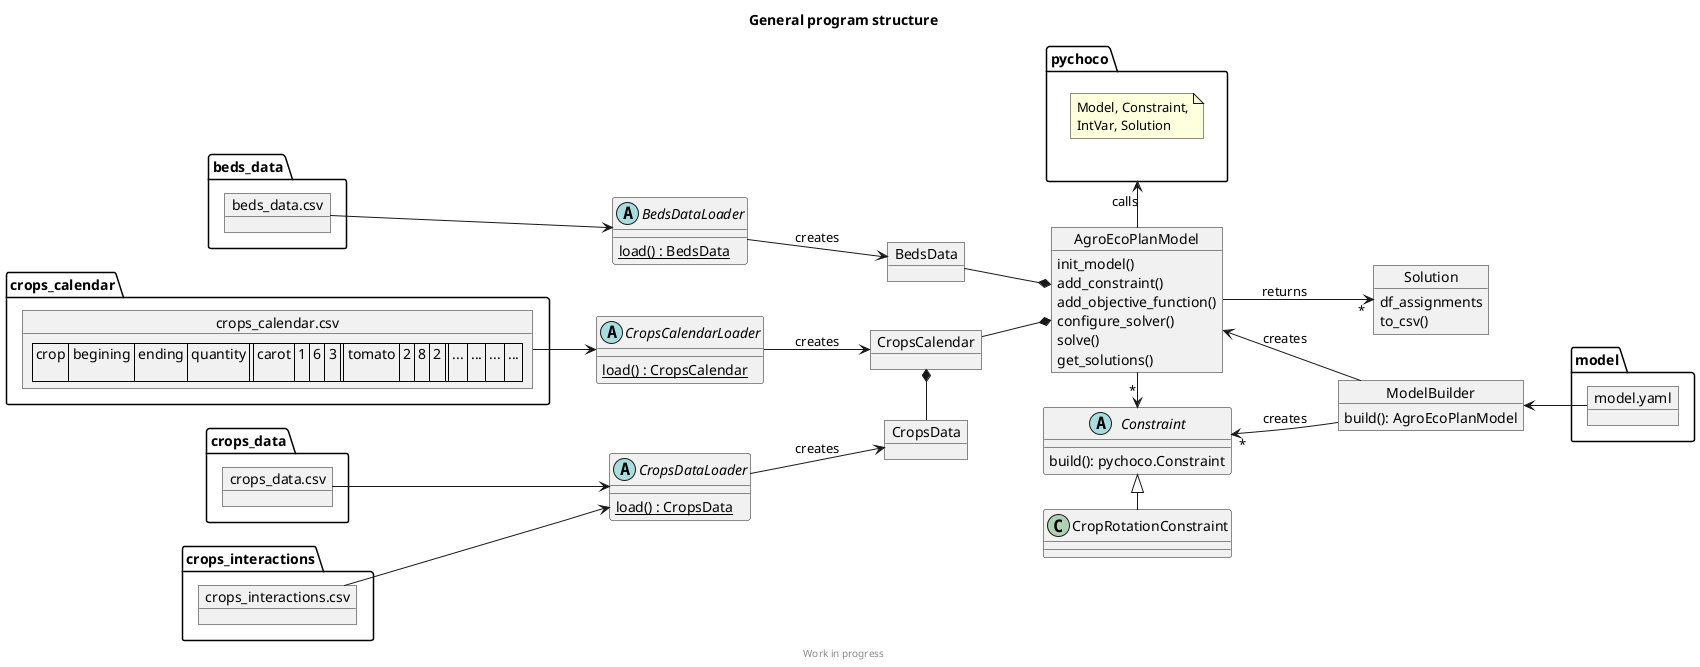 @startuml
left to right direction

title General program structure
footer Work in progress

object crops_calendar.csv {
	| crop | begining | ending | quantity |\n| carot | 1 | 6 | 3 |\n| tomato | 2 | 8 | 2 |\n| ... | ... | ... | ... |
}
object crops_data.csv
object crops_interactions.csv
object beds_data.csv


abstract class CropsCalendarLoader {
	{static} load() : CropsCalendar
}
abstract class CropsDataLoader {
	{static} load() : CropsData
}
abstract class BedsDataLoader {
	{static} load() : BedsData
}

object CropsCalendar
object CropsData
object BedsData

crops_calendar.csv --> CropsCalendarLoader
CropsCalendarLoader --> CropsCalendar : creates
crops_data.csv --> CropsDataLoader
crops_interactions.csv --> CropsDataLoader
CropsDataLoader --> CropsData : creates
beds_data.csv --> BedsDataLoader
BedsDataLoader --> BedsData : creates

CropsCalendar *- CropsData

object AgroEcoPlanModel {
	init_model()
	add_constraint()
	add_objective_function()
	configure_solver()
	solve()
	get_solutions()
}
CropsCalendar --* AgroEcoPlanModel
BedsData --* AgroEcoPlanModel
pychoco <- AgroEcoPlanModel : calls

package pychoco {
	note "Model, Constraint,\nIntVar, Solution" as n1
}

object Solution {
	df_assignments
	to_csv()
}
AgroEcoPlanModel --> "*" Solution : returns

abstract class Constraint {
	build(): pychoco.Constraint
}
class CropRotationConstraint
Constraint <|- CropRotationConstraint

AgroEcoPlanModel -> "*" Constraint

object ModelBuilder {
	build(): AgroEcoPlanModel
}
object model.yaml

ModelBuilder <-- model.yaml
Constraint "*" <-- ModelBuilder : creates
AgroEcoPlanModel <-- ModelBuilder : creates
@enduml
